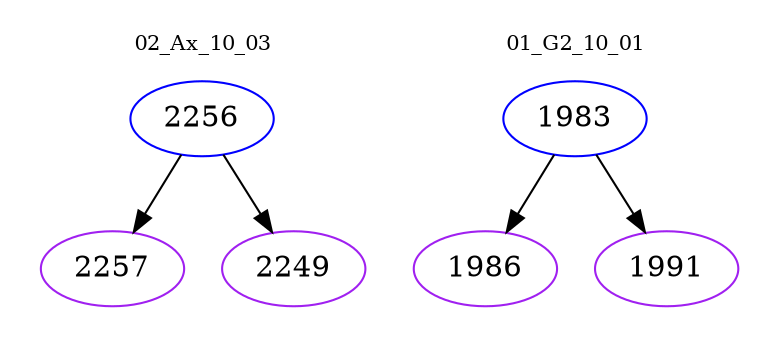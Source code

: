 digraph{
subgraph cluster_0 {
color = white
label = "02_Ax_10_03";
fontsize=10;
T0_2256 [label="2256", color="blue"]
T0_2256 -> T0_2257 [color="black"]
T0_2257 [label="2257", color="purple"]
T0_2256 -> T0_2249 [color="black"]
T0_2249 [label="2249", color="purple"]
}
subgraph cluster_1 {
color = white
label = "01_G2_10_01";
fontsize=10;
T1_1983 [label="1983", color="blue"]
T1_1983 -> T1_1986 [color="black"]
T1_1986 [label="1986", color="purple"]
T1_1983 -> T1_1991 [color="black"]
T1_1991 [label="1991", color="purple"]
}
}
